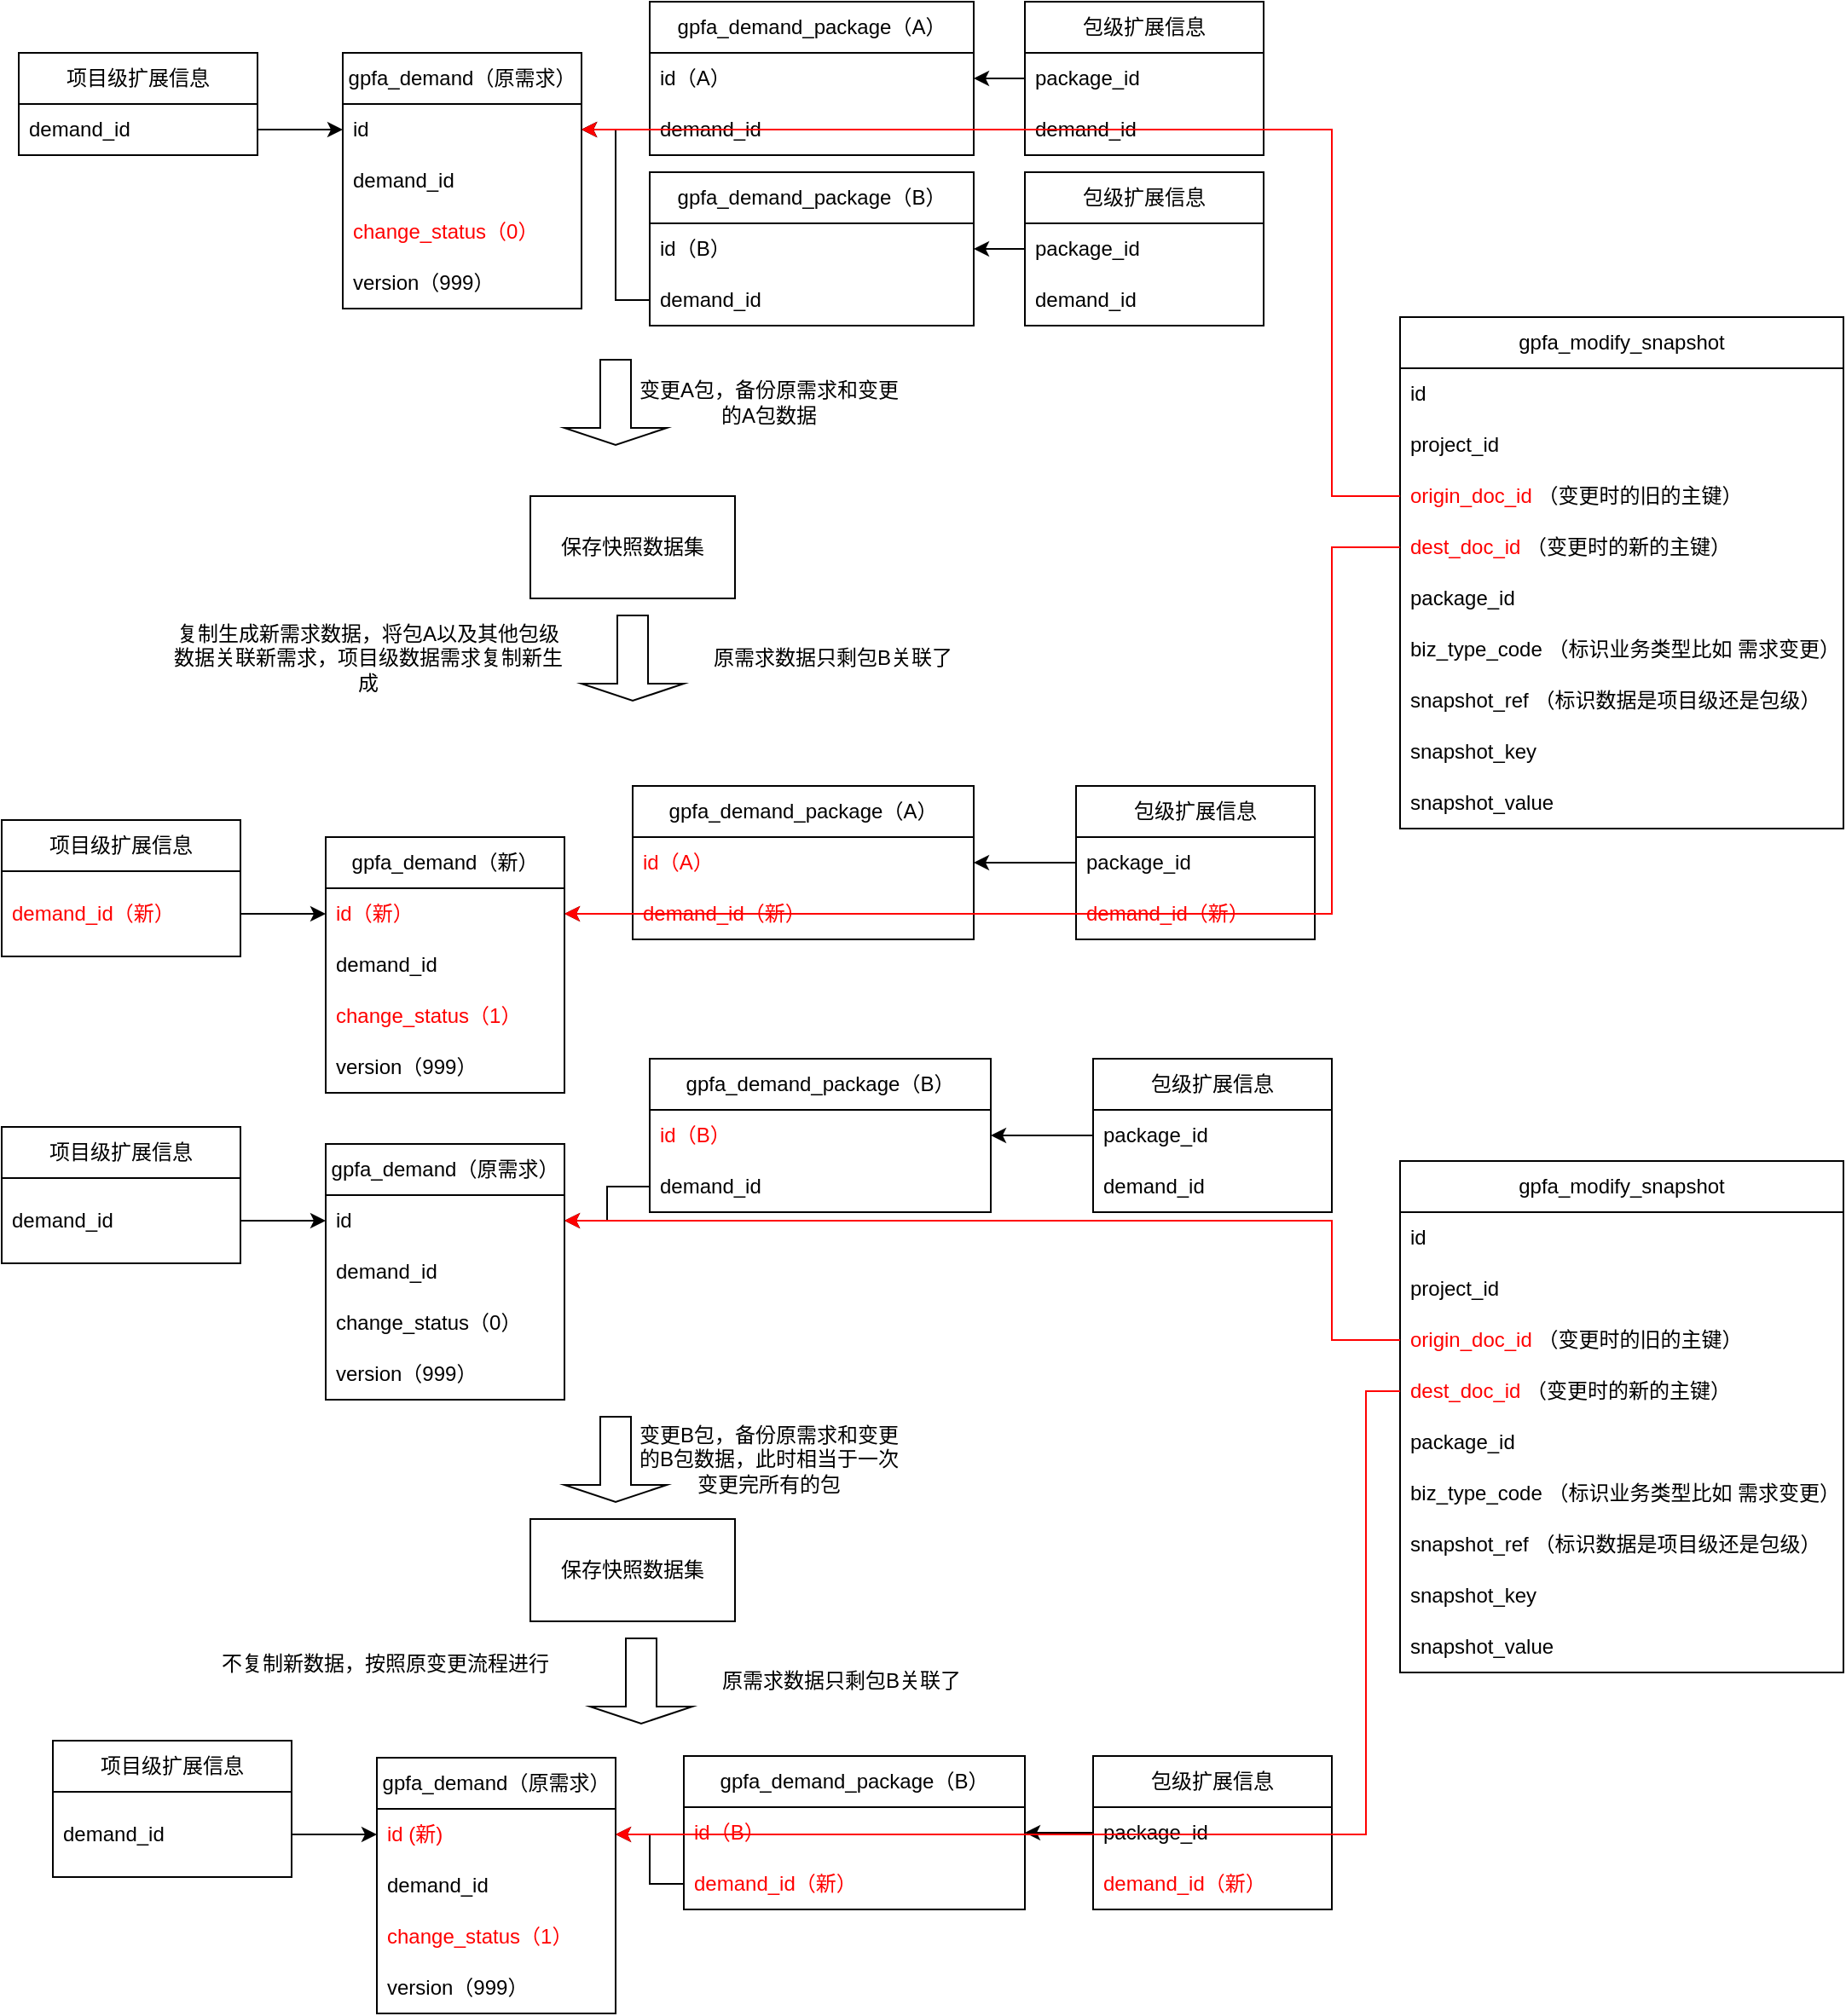 <mxfile version="24.7.6">
  <diagram name="第 1 页" id="I9Ys1F_-G1VULmeVD_Wq">
    <mxGraphModel dx="1973" dy="557" grid="1" gridSize="10" guides="1" tooltips="1" connect="1" arrows="1" fold="1" page="1" pageScale="1" pageWidth="827" pageHeight="1169" math="0" shadow="0">
      <root>
        <mxCell id="0" />
        <mxCell id="1" parent="0" />
        <mxCell id="A11gRQvkqmPCRC_q29OH-1" value="gpfa_demand（原需求）" style="swimlane;fontStyle=0;childLayout=stackLayout;horizontal=1;startSize=30;horizontalStack=0;resizeParent=1;resizeParentMax=0;resizeLast=0;collapsible=1;marginBottom=0;whiteSpace=wrap;html=1;" parent="1" vertex="1">
          <mxGeometry x="150" y="50" width="140" height="150" as="geometry" />
        </mxCell>
        <mxCell id="A11gRQvkqmPCRC_q29OH-2" value="id" style="text;strokeColor=none;fillColor=none;align=left;verticalAlign=middle;spacingLeft=4;spacingRight=4;overflow=hidden;points=[[0,0.5],[1,0.5]];portConstraint=eastwest;rotatable=0;whiteSpace=wrap;html=1;" parent="A11gRQvkqmPCRC_q29OH-1" vertex="1">
          <mxGeometry y="30" width="140" height="30" as="geometry" />
        </mxCell>
        <mxCell id="A11gRQvkqmPCRC_q29OH-3" value="&lt;div&gt;demand_id&lt;/div&gt;" style="text;strokeColor=none;fillColor=none;align=left;verticalAlign=middle;spacingLeft=4;spacingRight=4;overflow=hidden;points=[[0,0.5],[1,0.5]];portConstraint=eastwest;rotatable=0;whiteSpace=wrap;html=1;" parent="A11gRQvkqmPCRC_q29OH-1" vertex="1">
          <mxGeometry y="60" width="140" height="30" as="geometry" />
        </mxCell>
        <mxCell id="A11gRQvkqmPCRC_q29OH-4" value="&lt;font color=&quot;#ff0000&quot;&gt;change_status（0）&lt;/font&gt;" style="text;strokeColor=none;fillColor=none;align=left;verticalAlign=middle;spacingLeft=4;spacingRight=4;overflow=hidden;points=[[0,0.5],[1,0.5]];portConstraint=eastwest;rotatable=0;whiteSpace=wrap;html=1;" parent="A11gRQvkqmPCRC_q29OH-1" vertex="1">
          <mxGeometry y="90" width="140" height="30" as="geometry" />
        </mxCell>
        <mxCell id="A11gRQvkqmPCRC_q29OH-44" value="version（999）" style="text;strokeColor=none;fillColor=none;align=left;verticalAlign=middle;spacingLeft=4;spacingRight=4;overflow=hidden;points=[[0,0.5],[1,0.5]];portConstraint=eastwest;rotatable=0;whiteSpace=wrap;html=1;" parent="A11gRQvkqmPCRC_q29OH-1" vertex="1">
          <mxGeometry y="120" width="140" height="30" as="geometry" />
        </mxCell>
        <mxCell id="A11gRQvkqmPCRC_q29OH-5" value="gpfa_demand_package（A）" style="swimlane;fontStyle=0;childLayout=stackLayout;horizontal=1;startSize=30;horizontalStack=0;resizeParent=1;resizeParentMax=0;resizeLast=0;collapsible=1;marginBottom=0;whiteSpace=wrap;html=1;" parent="1" vertex="1">
          <mxGeometry x="330" y="20" width="190" height="90" as="geometry" />
        </mxCell>
        <mxCell id="A11gRQvkqmPCRC_q29OH-6" value="id（A）" style="text;strokeColor=none;fillColor=none;align=left;verticalAlign=middle;spacingLeft=4;spacingRight=4;overflow=hidden;points=[[0,0.5],[1,0.5]];portConstraint=eastwest;rotatable=0;whiteSpace=wrap;html=1;" parent="A11gRQvkqmPCRC_q29OH-5" vertex="1">
          <mxGeometry y="30" width="190" height="30" as="geometry" />
        </mxCell>
        <mxCell id="A11gRQvkqmPCRC_q29OH-7" value="&lt;div&gt;demand_id&lt;/div&gt;" style="text;strokeColor=none;fillColor=none;align=left;verticalAlign=middle;spacingLeft=4;spacingRight=4;overflow=hidden;points=[[0,0.5],[1,0.5]];portConstraint=eastwest;rotatable=0;whiteSpace=wrap;html=1;" parent="A11gRQvkqmPCRC_q29OH-5" vertex="1">
          <mxGeometry y="60" width="190" height="30" as="geometry" />
        </mxCell>
        <mxCell id="A11gRQvkqmPCRC_q29OH-10" value="包级扩展信息" style="swimlane;fontStyle=0;childLayout=stackLayout;horizontal=1;startSize=30;horizontalStack=0;resizeParent=1;resizeParentMax=0;resizeLast=0;collapsible=1;marginBottom=0;whiteSpace=wrap;html=1;" parent="1" vertex="1">
          <mxGeometry x="550" y="20" width="140" height="90" as="geometry" />
        </mxCell>
        <mxCell id="A11gRQvkqmPCRC_q29OH-11" value="package_id" style="text;strokeColor=none;fillColor=none;align=left;verticalAlign=middle;spacingLeft=4;spacingRight=4;overflow=hidden;points=[[0,0.5],[1,0.5]];portConstraint=eastwest;rotatable=0;whiteSpace=wrap;html=1;" parent="A11gRQvkqmPCRC_q29OH-10" vertex="1">
          <mxGeometry y="30" width="140" height="30" as="geometry" />
        </mxCell>
        <mxCell id="A11gRQvkqmPCRC_q29OH-12" value="&lt;div&gt;demand_id&lt;/div&gt;" style="text;strokeColor=none;fillColor=none;align=left;verticalAlign=middle;spacingLeft=4;spacingRight=4;overflow=hidden;points=[[0,0.5],[1,0.5]];portConstraint=eastwest;rotatable=0;whiteSpace=wrap;html=1;" parent="A11gRQvkqmPCRC_q29OH-10" vertex="1">
          <mxGeometry y="60" width="140" height="30" as="geometry" />
        </mxCell>
        <mxCell id="A11gRQvkqmPCRC_q29OH-13" value="项目级扩展信息" style="swimlane;fontStyle=0;childLayout=stackLayout;horizontal=1;startSize=30;horizontalStack=0;resizeParent=1;resizeParentMax=0;resizeLast=0;collapsible=1;marginBottom=0;whiteSpace=wrap;html=1;" parent="1" vertex="1">
          <mxGeometry x="-40" y="50" width="140" height="60" as="geometry" />
        </mxCell>
        <mxCell id="A11gRQvkqmPCRC_q29OH-15" value="&lt;div&gt;demand_id&lt;/div&gt;" style="text;strokeColor=none;fillColor=none;align=left;verticalAlign=middle;spacingLeft=4;spacingRight=4;overflow=hidden;points=[[0,0.5],[1,0.5]];portConstraint=eastwest;rotatable=0;whiteSpace=wrap;html=1;" parent="A11gRQvkqmPCRC_q29OH-13" vertex="1">
          <mxGeometry y="30" width="140" height="30" as="geometry" />
        </mxCell>
        <mxCell id="A11gRQvkqmPCRC_q29OH-16" style="edgeStyle=orthogonalEdgeStyle;rounded=0;orthogonalLoop=1;jettySize=auto;html=1;" parent="1" source="A11gRQvkqmPCRC_q29OH-15" target="A11gRQvkqmPCRC_q29OH-2" edge="1">
          <mxGeometry relative="1" as="geometry" />
        </mxCell>
        <mxCell id="A11gRQvkqmPCRC_q29OH-18" style="edgeStyle=orthogonalEdgeStyle;rounded=0;orthogonalLoop=1;jettySize=auto;html=1;entryX=1;entryY=0.5;entryDx=0;entryDy=0;" parent="1" source="A11gRQvkqmPCRC_q29OH-7" target="A11gRQvkqmPCRC_q29OH-2" edge="1">
          <mxGeometry relative="1" as="geometry" />
        </mxCell>
        <mxCell id="A11gRQvkqmPCRC_q29OH-19" style="edgeStyle=orthogonalEdgeStyle;rounded=0;orthogonalLoop=1;jettySize=auto;html=1;" parent="1" source="A11gRQvkqmPCRC_q29OH-11" target="A11gRQvkqmPCRC_q29OH-6" edge="1">
          <mxGeometry relative="1" as="geometry" />
        </mxCell>
        <mxCell id="A11gRQvkqmPCRC_q29OH-20" value="gpfa_demand（新）" style="swimlane;fontStyle=0;childLayout=stackLayout;horizontal=1;startSize=30;horizontalStack=0;resizeParent=1;resizeParentMax=0;resizeLast=0;collapsible=1;marginBottom=0;whiteSpace=wrap;html=1;" parent="1" vertex="1">
          <mxGeometry x="140" y="510" width="140" height="150" as="geometry" />
        </mxCell>
        <mxCell id="A11gRQvkqmPCRC_q29OH-21" value="&lt;font color=&quot;#ff0000&quot;&gt;id（新）&lt;/font&gt;" style="text;strokeColor=none;fillColor=none;align=left;verticalAlign=middle;spacingLeft=4;spacingRight=4;overflow=hidden;points=[[0,0.5],[1,0.5]];portConstraint=eastwest;rotatable=0;whiteSpace=wrap;html=1;" parent="A11gRQvkqmPCRC_q29OH-20" vertex="1">
          <mxGeometry y="30" width="140" height="30" as="geometry" />
        </mxCell>
        <mxCell id="A11gRQvkqmPCRC_q29OH-22" value="&lt;div&gt;demand_id&lt;/div&gt;" style="text;strokeColor=none;fillColor=none;align=left;verticalAlign=middle;spacingLeft=4;spacingRight=4;overflow=hidden;points=[[0,0.5],[1,0.5]];portConstraint=eastwest;rotatable=0;whiteSpace=wrap;html=1;" parent="A11gRQvkqmPCRC_q29OH-20" vertex="1">
          <mxGeometry y="60" width="140" height="30" as="geometry" />
        </mxCell>
        <mxCell id="A11gRQvkqmPCRC_q29OH-23" value="&lt;font color=&quot;#ff0000&quot;&gt;change_status（1）&lt;/font&gt;" style="text;strokeColor=none;fillColor=none;align=left;verticalAlign=middle;spacingLeft=4;spacingRight=4;overflow=hidden;points=[[0,0.5],[1,0.5]];portConstraint=eastwest;rotatable=0;whiteSpace=wrap;html=1;" parent="A11gRQvkqmPCRC_q29OH-20" vertex="1">
          <mxGeometry y="90" width="140" height="30" as="geometry" />
        </mxCell>
        <mxCell id="A11gRQvkqmPCRC_q29OH-45" value="version（999）" style="text;strokeColor=none;fillColor=none;align=left;verticalAlign=middle;spacingLeft=4;spacingRight=4;overflow=hidden;points=[[0,0.5],[1,0.5]];portConstraint=eastwest;rotatable=0;whiteSpace=wrap;html=1;" parent="A11gRQvkqmPCRC_q29OH-20" vertex="1">
          <mxGeometry y="120" width="140" height="30" as="geometry" />
        </mxCell>
        <mxCell id="A11gRQvkqmPCRC_q29OH-24" value="gpfa_demand_package（A）" style="swimlane;fontStyle=0;childLayout=stackLayout;horizontal=1;startSize=30;horizontalStack=0;resizeParent=1;resizeParentMax=0;resizeLast=0;collapsible=1;marginBottom=0;whiteSpace=wrap;html=1;" parent="1" vertex="1">
          <mxGeometry x="320" y="480" width="200" height="90" as="geometry" />
        </mxCell>
        <mxCell id="A11gRQvkqmPCRC_q29OH-25" value="&lt;font color=&quot;#ff0000&quot;&gt;id（A）&lt;/font&gt;" style="text;strokeColor=none;fillColor=none;align=left;verticalAlign=middle;spacingLeft=4;spacingRight=4;overflow=hidden;points=[[0,0.5],[1,0.5]];portConstraint=eastwest;rotatable=0;whiteSpace=wrap;html=1;" parent="A11gRQvkqmPCRC_q29OH-24" vertex="1">
          <mxGeometry y="30" width="200" height="30" as="geometry" />
        </mxCell>
        <mxCell id="A11gRQvkqmPCRC_q29OH-26" value="&lt;div&gt;&lt;font color=&quot;#ff0000&quot;&gt;demand_id（新）&lt;/font&gt;&lt;/div&gt;" style="text;strokeColor=none;fillColor=none;align=left;verticalAlign=middle;spacingLeft=4;spacingRight=4;overflow=hidden;points=[[0,0.5],[1,0.5]];portConstraint=eastwest;rotatable=0;whiteSpace=wrap;html=1;" parent="A11gRQvkqmPCRC_q29OH-24" vertex="1">
          <mxGeometry y="60" width="200" height="30" as="geometry" />
        </mxCell>
        <mxCell id="A11gRQvkqmPCRC_q29OH-27" value="包级扩展信息" style="swimlane;fontStyle=0;childLayout=stackLayout;horizontal=1;startSize=30;horizontalStack=0;resizeParent=1;resizeParentMax=0;resizeLast=0;collapsible=1;marginBottom=0;whiteSpace=wrap;html=1;" parent="1" vertex="1">
          <mxGeometry x="580" y="480" width="140" height="90" as="geometry" />
        </mxCell>
        <mxCell id="A11gRQvkqmPCRC_q29OH-28" value="package_id" style="text;strokeColor=none;fillColor=none;align=left;verticalAlign=middle;spacingLeft=4;spacingRight=4;overflow=hidden;points=[[0,0.5],[1,0.5]];portConstraint=eastwest;rotatable=0;whiteSpace=wrap;html=1;" parent="A11gRQvkqmPCRC_q29OH-27" vertex="1">
          <mxGeometry y="30" width="140" height="30" as="geometry" />
        </mxCell>
        <mxCell id="A11gRQvkqmPCRC_q29OH-29" value="&lt;div&gt;&lt;font color=&quot;#ff0000&quot;&gt;demand_id（新）&lt;/font&gt;&lt;/div&gt;" style="text;strokeColor=none;fillColor=none;align=left;verticalAlign=middle;spacingLeft=4;spacingRight=4;overflow=hidden;points=[[0,0.5],[1,0.5]];portConstraint=eastwest;rotatable=0;whiteSpace=wrap;html=1;" parent="A11gRQvkqmPCRC_q29OH-27" vertex="1">
          <mxGeometry y="60" width="140" height="30" as="geometry" />
        </mxCell>
        <mxCell id="A11gRQvkqmPCRC_q29OH-30" value="项目级扩展信息" style="swimlane;fontStyle=0;childLayout=stackLayout;horizontal=1;startSize=30;horizontalStack=0;resizeParent=1;resizeParentMax=0;resizeLast=0;collapsible=1;marginBottom=0;whiteSpace=wrap;html=1;" parent="1" vertex="1">
          <mxGeometry x="-50" y="500" width="140" height="80" as="geometry" />
        </mxCell>
        <mxCell id="A11gRQvkqmPCRC_q29OH-31" value="&lt;div&gt;&lt;font color=&quot;#ff0000&quot;&gt;demand_id（新）&lt;/font&gt;&lt;/div&gt;" style="text;strokeColor=none;fillColor=none;align=left;verticalAlign=middle;spacingLeft=4;spacingRight=4;overflow=hidden;points=[[0,0.5],[1,0.5]];portConstraint=eastwest;rotatable=0;whiteSpace=wrap;html=1;" parent="A11gRQvkqmPCRC_q29OH-30" vertex="1">
          <mxGeometry y="30" width="140" height="50" as="geometry" />
        </mxCell>
        <mxCell id="A11gRQvkqmPCRC_q29OH-32" style="edgeStyle=orthogonalEdgeStyle;rounded=0;orthogonalLoop=1;jettySize=auto;html=1;" parent="1" source="A11gRQvkqmPCRC_q29OH-31" target="A11gRQvkqmPCRC_q29OH-21" edge="1">
          <mxGeometry relative="1" as="geometry" />
        </mxCell>
        <mxCell id="A11gRQvkqmPCRC_q29OH-33" style="edgeStyle=orthogonalEdgeStyle;rounded=0;orthogonalLoop=1;jettySize=auto;html=1;entryX=1;entryY=0.5;entryDx=0;entryDy=0;" parent="1" source="A11gRQvkqmPCRC_q29OH-26" target="A11gRQvkqmPCRC_q29OH-21" edge="1">
          <mxGeometry relative="1" as="geometry" />
        </mxCell>
        <mxCell id="A11gRQvkqmPCRC_q29OH-34" style="edgeStyle=orthogonalEdgeStyle;rounded=0;orthogonalLoop=1;jettySize=auto;html=1;" parent="1" source="A11gRQvkqmPCRC_q29OH-28" target="A11gRQvkqmPCRC_q29OH-25" edge="1">
          <mxGeometry relative="1" as="geometry" />
        </mxCell>
        <mxCell id="A11gRQvkqmPCRC_q29OH-36" value="gpfa_demand_package（B）" style="swimlane;fontStyle=0;childLayout=stackLayout;horizontal=1;startSize=30;horizontalStack=0;resizeParent=1;resizeParentMax=0;resizeLast=0;collapsible=1;marginBottom=0;whiteSpace=wrap;html=1;" parent="1" vertex="1">
          <mxGeometry x="330" y="120" width="190" height="90" as="geometry" />
        </mxCell>
        <mxCell id="A11gRQvkqmPCRC_q29OH-37" value="id（B）" style="text;strokeColor=none;fillColor=none;align=left;verticalAlign=middle;spacingLeft=4;spacingRight=4;overflow=hidden;points=[[0,0.5],[1,0.5]];portConstraint=eastwest;rotatable=0;whiteSpace=wrap;html=1;" parent="A11gRQvkqmPCRC_q29OH-36" vertex="1">
          <mxGeometry y="30" width="190" height="30" as="geometry" />
        </mxCell>
        <mxCell id="A11gRQvkqmPCRC_q29OH-38" value="&lt;div&gt;demand_id&lt;/div&gt;" style="text;strokeColor=none;fillColor=none;align=left;verticalAlign=middle;spacingLeft=4;spacingRight=4;overflow=hidden;points=[[0,0.5],[1,0.5]];portConstraint=eastwest;rotatable=0;whiteSpace=wrap;html=1;" parent="A11gRQvkqmPCRC_q29OH-36" vertex="1">
          <mxGeometry y="60" width="190" height="30" as="geometry" />
        </mxCell>
        <mxCell id="A11gRQvkqmPCRC_q29OH-39" value="包级扩展信息" style="swimlane;fontStyle=0;childLayout=stackLayout;horizontal=1;startSize=30;horizontalStack=0;resizeParent=1;resizeParentMax=0;resizeLast=0;collapsible=1;marginBottom=0;whiteSpace=wrap;html=1;" parent="1" vertex="1">
          <mxGeometry x="550" y="120" width="140" height="90" as="geometry" />
        </mxCell>
        <mxCell id="A11gRQvkqmPCRC_q29OH-40" value="package_id" style="text;strokeColor=none;fillColor=none;align=left;verticalAlign=middle;spacingLeft=4;spacingRight=4;overflow=hidden;points=[[0,0.5],[1,0.5]];portConstraint=eastwest;rotatable=0;whiteSpace=wrap;html=1;" parent="A11gRQvkqmPCRC_q29OH-39" vertex="1">
          <mxGeometry y="30" width="140" height="30" as="geometry" />
        </mxCell>
        <mxCell id="A11gRQvkqmPCRC_q29OH-41" value="&lt;div&gt;demand_id&lt;/div&gt;" style="text;strokeColor=none;fillColor=none;align=left;verticalAlign=middle;spacingLeft=4;spacingRight=4;overflow=hidden;points=[[0,0.5],[1,0.5]];portConstraint=eastwest;rotatable=0;whiteSpace=wrap;html=1;" parent="A11gRQvkqmPCRC_q29OH-39" vertex="1">
          <mxGeometry y="60" width="140" height="30" as="geometry" />
        </mxCell>
        <mxCell id="A11gRQvkqmPCRC_q29OH-42" style="edgeStyle=orthogonalEdgeStyle;rounded=0;orthogonalLoop=1;jettySize=auto;html=1;" parent="1" source="A11gRQvkqmPCRC_q29OH-40" target="A11gRQvkqmPCRC_q29OH-37" edge="1">
          <mxGeometry relative="1" as="geometry" />
        </mxCell>
        <mxCell id="A11gRQvkqmPCRC_q29OH-43" style="edgeStyle=orthogonalEdgeStyle;rounded=0;orthogonalLoop=1;jettySize=auto;html=1;entryX=1;entryY=0.5;entryDx=0;entryDy=0;" parent="1" source="A11gRQvkqmPCRC_q29OH-38" target="A11gRQvkqmPCRC_q29OH-2" edge="1">
          <mxGeometry relative="1" as="geometry" />
        </mxCell>
        <mxCell id="A11gRQvkqmPCRC_q29OH-62" value="gpfa_demand（原需求）" style="swimlane;fontStyle=0;childLayout=stackLayout;horizontal=1;startSize=30;horizontalStack=0;resizeParent=1;resizeParentMax=0;resizeLast=0;collapsible=1;marginBottom=0;whiteSpace=wrap;html=1;" parent="1" vertex="1">
          <mxGeometry x="140" y="690" width="140" height="150" as="geometry" />
        </mxCell>
        <mxCell id="A11gRQvkqmPCRC_q29OH-63" value="id" style="text;strokeColor=none;fillColor=none;align=left;verticalAlign=middle;spacingLeft=4;spacingRight=4;overflow=hidden;points=[[0,0.5],[1,0.5]];portConstraint=eastwest;rotatable=0;whiteSpace=wrap;html=1;" parent="A11gRQvkqmPCRC_q29OH-62" vertex="1">
          <mxGeometry y="30" width="140" height="30" as="geometry" />
        </mxCell>
        <mxCell id="A11gRQvkqmPCRC_q29OH-64" value="&lt;div&gt;demand_id&lt;/div&gt;" style="text;strokeColor=none;fillColor=none;align=left;verticalAlign=middle;spacingLeft=4;spacingRight=4;overflow=hidden;points=[[0,0.5],[1,0.5]];portConstraint=eastwest;rotatable=0;whiteSpace=wrap;html=1;" parent="A11gRQvkqmPCRC_q29OH-62" vertex="1">
          <mxGeometry y="60" width="140" height="30" as="geometry" />
        </mxCell>
        <mxCell id="A11gRQvkqmPCRC_q29OH-65" value="change_status（0）" style="text;strokeColor=none;fillColor=none;align=left;verticalAlign=middle;spacingLeft=4;spacingRight=4;overflow=hidden;points=[[0,0.5],[1,0.5]];portConstraint=eastwest;rotatable=0;whiteSpace=wrap;html=1;" parent="A11gRQvkqmPCRC_q29OH-62" vertex="1">
          <mxGeometry y="90" width="140" height="30" as="geometry" />
        </mxCell>
        <mxCell id="A11gRQvkqmPCRC_q29OH-66" value="version（999）" style="text;strokeColor=none;fillColor=none;align=left;verticalAlign=middle;spacingLeft=4;spacingRight=4;overflow=hidden;points=[[0,0.5],[1,0.5]];portConstraint=eastwest;rotatable=0;whiteSpace=wrap;html=1;" parent="A11gRQvkqmPCRC_q29OH-62" vertex="1">
          <mxGeometry y="120" width="140" height="30" as="geometry" />
        </mxCell>
        <mxCell id="A11gRQvkqmPCRC_q29OH-67" value="gpfa_demand_package（B）" style="swimlane;fontStyle=0;childLayout=stackLayout;horizontal=1;startSize=30;horizontalStack=0;resizeParent=1;resizeParentMax=0;resizeLast=0;collapsible=1;marginBottom=0;whiteSpace=wrap;html=1;" parent="1" vertex="1">
          <mxGeometry x="330" y="640" width="200" height="90" as="geometry" />
        </mxCell>
        <mxCell id="A11gRQvkqmPCRC_q29OH-68" value="&lt;font color=&quot;#ff0000&quot;&gt;id（B）&lt;/font&gt;" style="text;strokeColor=none;fillColor=none;align=left;verticalAlign=middle;spacingLeft=4;spacingRight=4;overflow=hidden;points=[[0,0.5],[1,0.5]];portConstraint=eastwest;rotatable=0;whiteSpace=wrap;html=1;" parent="A11gRQvkqmPCRC_q29OH-67" vertex="1">
          <mxGeometry y="30" width="200" height="30" as="geometry" />
        </mxCell>
        <mxCell id="A11gRQvkqmPCRC_q29OH-69" value="&lt;div&gt;demand_id&lt;/div&gt;" style="text;strokeColor=none;fillColor=none;align=left;verticalAlign=middle;spacingLeft=4;spacingRight=4;overflow=hidden;points=[[0,0.5],[1,0.5]];portConstraint=eastwest;rotatable=0;whiteSpace=wrap;html=1;" parent="A11gRQvkqmPCRC_q29OH-67" vertex="1">
          <mxGeometry y="60" width="200" height="30" as="geometry" />
        </mxCell>
        <mxCell id="A11gRQvkqmPCRC_q29OH-70" value="包级扩展信息" style="swimlane;fontStyle=0;childLayout=stackLayout;horizontal=1;startSize=30;horizontalStack=0;resizeParent=1;resizeParentMax=0;resizeLast=0;collapsible=1;marginBottom=0;whiteSpace=wrap;html=1;" parent="1" vertex="1">
          <mxGeometry x="590" y="640" width="140" height="90" as="geometry" />
        </mxCell>
        <mxCell id="A11gRQvkqmPCRC_q29OH-71" value="package_id" style="text;strokeColor=none;fillColor=none;align=left;verticalAlign=middle;spacingLeft=4;spacingRight=4;overflow=hidden;points=[[0,0.5],[1,0.5]];portConstraint=eastwest;rotatable=0;whiteSpace=wrap;html=1;" parent="A11gRQvkqmPCRC_q29OH-70" vertex="1">
          <mxGeometry y="30" width="140" height="30" as="geometry" />
        </mxCell>
        <mxCell id="A11gRQvkqmPCRC_q29OH-72" value="&lt;div&gt;demand_id&lt;/div&gt;" style="text;strokeColor=none;fillColor=none;align=left;verticalAlign=middle;spacingLeft=4;spacingRight=4;overflow=hidden;points=[[0,0.5],[1,0.5]];portConstraint=eastwest;rotatable=0;whiteSpace=wrap;html=1;" parent="A11gRQvkqmPCRC_q29OH-70" vertex="1">
          <mxGeometry y="60" width="140" height="30" as="geometry" />
        </mxCell>
        <mxCell id="A11gRQvkqmPCRC_q29OH-73" value="项目级扩展信息" style="swimlane;fontStyle=0;childLayout=stackLayout;horizontal=1;startSize=30;horizontalStack=0;resizeParent=1;resizeParentMax=0;resizeLast=0;collapsible=1;marginBottom=0;whiteSpace=wrap;html=1;" parent="1" vertex="1">
          <mxGeometry x="-50" y="680" width="140" height="80" as="geometry" />
        </mxCell>
        <mxCell id="A11gRQvkqmPCRC_q29OH-74" value="&lt;div&gt;demand_id&lt;/div&gt;" style="text;strokeColor=none;fillColor=none;align=left;verticalAlign=middle;spacingLeft=4;spacingRight=4;overflow=hidden;points=[[0,0.5],[1,0.5]];portConstraint=eastwest;rotatable=0;whiteSpace=wrap;html=1;" parent="A11gRQvkqmPCRC_q29OH-73" vertex="1">
          <mxGeometry y="30" width="140" height="50" as="geometry" />
        </mxCell>
        <mxCell id="A11gRQvkqmPCRC_q29OH-75" style="edgeStyle=orthogonalEdgeStyle;rounded=0;orthogonalLoop=1;jettySize=auto;html=1;" parent="1" source="A11gRQvkqmPCRC_q29OH-74" target="A11gRQvkqmPCRC_q29OH-63" edge="1">
          <mxGeometry relative="1" as="geometry" />
        </mxCell>
        <mxCell id="A11gRQvkqmPCRC_q29OH-76" style="edgeStyle=orthogonalEdgeStyle;rounded=0;orthogonalLoop=1;jettySize=auto;html=1;entryX=1;entryY=0.5;entryDx=0;entryDy=0;" parent="1" source="A11gRQvkqmPCRC_q29OH-69" target="A11gRQvkqmPCRC_q29OH-63" edge="1">
          <mxGeometry relative="1" as="geometry" />
        </mxCell>
        <mxCell id="A11gRQvkqmPCRC_q29OH-77" style="edgeStyle=orthogonalEdgeStyle;rounded=0;orthogonalLoop=1;jettySize=auto;html=1;" parent="1" source="A11gRQvkqmPCRC_q29OH-71" target="A11gRQvkqmPCRC_q29OH-68" edge="1">
          <mxGeometry relative="1" as="geometry" />
        </mxCell>
        <mxCell id="C_WyQ4mjt2KQoDGE2Ylt-17" value="" style="shape=singleArrow;direction=south;whiteSpace=wrap;html=1;" parent="1" vertex="1">
          <mxGeometry x="280" y="230" width="60" height="50" as="geometry" />
        </mxCell>
        <mxCell id="C_WyQ4mjt2KQoDGE2Ylt-19" value="" style="shape=singleArrow;direction=south;whiteSpace=wrap;html=1;" parent="1" vertex="1">
          <mxGeometry x="290" y="380" width="60" height="50" as="geometry" />
        </mxCell>
        <mxCell id="C_WyQ4mjt2KQoDGE2Ylt-22" value="变更A包，备份原需求和变更的A包数据" style="text;html=1;align=center;verticalAlign=middle;whiteSpace=wrap;rounded=0;" parent="1" vertex="1">
          <mxGeometry x="320" y="240" width="160" height="30" as="geometry" />
        </mxCell>
        <mxCell id="C_WyQ4mjt2KQoDGE2Ylt-23" value="复制生成新需求数据，将包A以及其他包级数据关联新需求，项目级数据需求复制新生成" style="text;html=1;align=center;verticalAlign=middle;whiteSpace=wrap;rounded=0;" parent="1" vertex="1">
          <mxGeometry x="50" y="380" width="230" height="50" as="geometry" />
        </mxCell>
        <mxCell id="C_WyQ4mjt2KQoDGE2Ylt-24" value="原需求数据只剩包B关联了" style="text;html=1;align=center;verticalAlign=middle;whiteSpace=wrap;rounded=0;" parent="1" vertex="1">
          <mxGeometry x="360" y="380" width="155" height="50" as="geometry" />
        </mxCell>
        <mxCell id="C_WyQ4mjt2KQoDGE2Ylt-59" value="" style="shape=singleArrow;direction=south;whiteSpace=wrap;html=1;" parent="1" vertex="1">
          <mxGeometry x="280" y="850" width="60" height="50" as="geometry" />
        </mxCell>
        <mxCell id="C_WyQ4mjt2KQoDGE2Ylt-60" value="变更B包，备份原需求和变更的B包数据，此时相当于一次变更完所有的包" style="text;html=1;align=center;verticalAlign=middle;whiteSpace=wrap;rounded=0;" parent="1" vertex="1">
          <mxGeometry x="320" y="860" width="160" height="30" as="geometry" />
        </mxCell>
        <mxCell id="C_WyQ4mjt2KQoDGE2Ylt-61" value="gpfa_demand（原需求）" style="swimlane;fontStyle=0;childLayout=stackLayout;horizontal=1;startSize=30;horizontalStack=0;resizeParent=1;resizeParentMax=0;resizeLast=0;collapsible=1;marginBottom=0;whiteSpace=wrap;html=1;" parent="1" vertex="1">
          <mxGeometry x="170" y="1050" width="140" height="150" as="geometry" />
        </mxCell>
        <mxCell id="C_WyQ4mjt2KQoDGE2Ylt-62" value="&lt;font color=&quot;#ff0000&quot;&gt;id (新)&lt;/font&gt;" style="text;strokeColor=none;fillColor=none;align=left;verticalAlign=middle;spacingLeft=4;spacingRight=4;overflow=hidden;points=[[0,0.5],[1,0.5]];portConstraint=eastwest;rotatable=0;whiteSpace=wrap;html=1;" parent="C_WyQ4mjt2KQoDGE2Ylt-61" vertex="1">
          <mxGeometry y="30" width="140" height="30" as="geometry" />
        </mxCell>
        <mxCell id="C_WyQ4mjt2KQoDGE2Ylt-63" value="&lt;div&gt;demand_id&lt;/div&gt;" style="text;strokeColor=none;fillColor=none;align=left;verticalAlign=middle;spacingLeft=4;spacingRight=4;overflow=hidden;points=[[0,0.5],[1,0.5]];portConstraint=eastwest;rotatable=0;whiteSpace=wrap;html=1;" parent="C_WyQ4mjt2KQoDGE2Ylt-61" vertex="1">
          <mxGeometry y="60" width="140" height="30" as="geometry" />
        </mxCell>
        <mxCell id="C_WyQ4mjt2KQoDGE2Ylt-64" value="&lt;font color=&quot;#ff0000&quot;&gt;change_status（1）&lt;/font&gt;" style="text;strokeColor=none;fillColor=none;align=left;verticalAlign=middle;spacingLeft=4;spacingRight=4;overflow=hidden;points=[[0,0.5],[1,0.5]];portConstraint=eastwest;rotatable=0;whiteSpace=wrap;html=1;" parent="C_WyQ4mjt2KQoDGE2Ylt-61" vertex="1">
          <mxGeometry y="90" width="140" height="30" as="geometry" />
        </mxCell>
        <mxCell id="C_WyQ4mjt2KQoDGE2Ylt-65" value="version（999）" style="text;strokeColor=none;fillColor=none;align=left;verticalAlign=middle;spacingLeft=4;spacingRight=4;overflow=hidden;points=[[0,0.5],[1,0.5]];portConstraint=eastwest;rotatable=0;whiteSpace=wrap;html=1;" parent="C_WyQ4mjt2KQoDGE2Ylt-61" vertex="1">
          <mxGeometry y="120" width="140" height="30" as="geometry" />
        </mxCell>
        <mxCell id="C_WyQ4mjt2KQoDGE2Ylt-66" value="gpfa_demand_package（B）" style="swimlane;fontStyle=0;childLayout=stackLayout;horizontal=1;startSize=30;horizontalStack=0;resizeParent=1;resizeParentMax=0;resizeLast=0;collapsible=1;marginBottom=0;whiteSpace=wrap;html=1;" parent="1" vertex="1">
          <mxGeometry x="350" y="1049" width="200" height="90" as="geometry" />
        </mxCell>
        <mxCell id="C_WyQ4mjt2KQoDGE2Ylt-67" value="&lt;font color=&quot;#ff0000&quot;&gt;id（B）&lt;/font&gt;" style="text;strokeColor=none;fillColor=none;align=left;verticalAlign=middle;spacingLeft=4;spacingRight=4;overflow=hidden;points=[[0,0.5],[1,0.5]];portConstraint=eastwest;rotatable=0;whiteSpace=wrap;html=1;" parent="C_WyQ4mjt2KQoDGE2Ylt-66" vertex="1">
          <mxGeometry y="30" width="200" height="30" as="geometry" />
        </mxCell>
        <mxCell id="C_WyQ4mjt2KQoDGE2Ylt-68" value="&lt;div&gt;&lt;font color=&quot;#ff0000&quot;&gt;demand_id（新）&lt;/font&gt;&lt;/div&gt;" style="text;strokeColor=none;fillColor=none;align=left;verticalAlign=middle;spacingLeft=4;spacingRight=4;overflow=hidden;points=[[0,0.5],[1,0.5]];portConstraint=eastwest;rotatable=0;whiteSpace=wrap;html=1;" parent="C_WyQ4mjt2KQoDGE2Ylt-66" vertex="1">
          <mxGeometry y="60" width="200" height="30" as="geometry" />
        </mxCell>
        <mxCell id="C_WyQ4mjt2KQoDGE2Ylt-69" value="包级扩展信息" style="swimlane;fontStyle=0;childLayout=stackLayout;horizontal=1;startSize=30;horizontalStack=0;resizeParent=1;resizeParentMax=0;resizeLast=0;collapsible=1;marginBottom=0;whiteSpace=wrap;html=1;" parent="1" vertex="1">
          <mxGeometry x="590" y="1049" width="140" height="90" as="geometry" />
        </mxCell>
        <mxCell id="C_WyQ4mjt2KQoDGE2Ylt-70" value="package_id" style="text;strokeColor=none;fillColor=none;align=left;verticalAlign=middle;spacingLeft=4;spacingRight=4;overflow=hidden;points=[[0,0.5],[1,0.5]];portConstraint=eastwest;rotatable=0;whiteSpace=wrap;html=1;" parent="C_WyQ4mjt2KQoDGE2Ylt-69" vertex="1">
          <mxGeometry y="30" width="140" height="30" as="geometry" />
        </mxCell>
        <mxCell id="C_WyQ4mjt2KQoDGE2Ylt-71" value="&lt;div&gt;&lt;font color=&quot;#ff0000&quot;&gt;demand_id（新）&lt;/font&gt;&lt;/div&gt;" style="text;strokeColor=none;fillColor=none;align=left;verticalAlign=middle;spacingLeft=4;spacingRight=4;overflow=hidden;points=[[0,0.5],[1,0.5]];portConstraint=eastwest;rotatable=0;whiteSpace=wrap;html=1;" parent="C_WyQ4mjt2KQoDGE2Ylt-69" vertex="1">
          <mxGeometry y="60" width="140" height="30" as="geometry" />
        </mxCell>
        <mxCell id="C_WyQ4mjt2KQoDGE2Ylt-72" value="项目级扩展信息" style="swimlane;fontStyle=0;childLayout=stackLayout;horizontal=1;startSize=30;horizontalStack=0;resizeParent=1;resizeParentMax=0;resizeLast=0;collapsible=1;marginBottom=0;whiteSpace=wrap;html=1;" parent="1" vertex="1">
          <mxGeometry x="-20" y="1040" width="140" height="80" as="geometry" />
        </mxCell>
        <mxCell id="C_WyQ4mjt2KQoDGE2Ylt-73" value="&lt;div&gt;demand_id&lt;/div&gt;" style="text;strokeColor=none;fillColor=none;align=left;verticalAlign=middle;spacingLeft=4;spacingRight=4;overflow=hidden;points=[[0,0.5],[1,0.5]];portConstraint=eastwest;rotatable=0;whiteSpace=wrap;html=1;" parent="C_WyQ4mjt2KQoDGE2Ylt-72" vertex="1">
          <mxGeometry y="30" width="140" height="50" as="geometry" />
        </mxCell>
        <mxCell id="C_WyQ4mjt2KQoDGE2Ylt-74" style="edgeStyle=orthogonalEdgeStyle;rounded=0;orthogonalLoop=1;jettySize=auto;html=1;" parent="1" source="C_WyQ4mjt2KQoDGE2Ylt-73" target="C_WyQ4mjt2KQoDGE2Ylt-62" edge="1">
          <mxGeometry relative="1" as="geometry" />
        </mxCell>
        <mxCell id="C_WyQ4mjt2KQoDGE2Ylt-75" style="edgeStyle=orthogonalEdgeStyle;rounded=0;orthogonalLoop=1;jettySize=auto;html=1;entryX=1;entryY=0.5;entryDx=0;entryDy=0;" parent="1" source="C_WyQ4mjt2KQoDGE2Ylt-68" target="C_WyQ4mjt2KQoDGE2Ylt-62" edge="1">
          <mxGeometry relative="1" as="geometry" />
        </mxCell>
        <mxCell id="C_WyQ4mjt2KQoDGE2Ylt-76" style="edgeStyle=orthogonalEdgeStyle;rounded=0;orthogonalLoop=1;jettySize=auto;html=1;" parent="1" source="C_WyQ4mjt2KQoDGE2Ylt-70" target="C_WyQ4mjt2KQoDGE2Ylt-67" edge="1">
          <mxGeometry relative="1" as="geometry" />
        </mxCell>
        <mxCell id="C_WyQ4mjt2KQoDGE2Ylt-77" value="" style="shape=singleArrow;direction=south;whiteSpace=wrap;html=1;" parent="1" vertex="1">
          <mxGeometry x="295" y="980" width="60" height="50" as="geometry" />
        </mxCell>
        <mxCell id="C_WyQ4mjt2KQoDGE2Ylt-78" value="不复制新数据，按照原变更流程进行" style="text;html=1;align=center;verticalAlign=middle;whiteSpace=wrap;rounded=0;" parent="1" vertex="1">
          <mxGeometry x="60" y="970" width="230" height="50" as="geometry" />
        </mxCell>
        <mxCell id="C_WyQ4mjt2KQoDGE2Ylt-79" value="原需求数据只剩包B关联了" style="text;html=1;align=center;verticalAlign=middle;whiteSpace=wrap;rounded=0;" parent="1" vertex="1">
          <mxGeometry x="365" y="980" width="155" height="50" as="geometry" />
        </mxCell>
        <mxCell id="7AQJ3rgcb81PWTpKVxPb-6" value="gpfa_modify_snapshot" style="swimlane;fontStyle=0;childLayout=stackLayout;horizontal=1;startSize=30;horizontalStack=0;resizeParent=1;resizeParentMax=0;resizeLast=0;collapsible=1;marginBottom=0;whiteSpace=wrap;html=1;" vertex="1" parent="1">
          <mxGeometry x="770" y="205" width="260" height="300" as="geometry" />
        </mxCell>
        <mxCell id="7AQJ3rgcb81PWTpKVxPb-7" value="id" style="text;strokeColor=none;fillColor=none;align=left;verticalAlign=middle;spacingLeft=4;spacingRight=4;overflow=hidden;points=[[0,0.5],[1,0.5]];portConstraint=eastwest;rotatable=0;whiteSpace=wrap;html=1;" vertex="1" parent="7AQJ3rgcb81PWTpKVxPb-6">
          <mxGeometry y="30" width="260" height="30" as="geometry" />
        </mxCell>
        <mxCell id="7AQJ3rgcb81PWTpKVxPb-8" value="project_id" style="text;strokeColor=none;fillColor=none;align=left;verticalAlign=middle;spacingLeft=4;spacingRight=4;overflow=hidden;points=[[0,0.5],[1,0.5]];portConstraint=eastwest;rotatable=0;whiteSpace=wrap;html=1;" vertex="1" parent="7AQJ3rgcb81PWTpKVxPb-6">
          <mxGeometry y="60" width="260" height="30" as="geometry" />
        </mxCell>
        <mxCell id="7AQJ3rgcb81PWTpKVxPb-11" value="&lt;font color=&quot;#ff0000&quot;&gt;origin_doc_id&lt;/font&gt; （变更时的旧的主键）" style="text;strokeColor=none;fillColor=none;align=left;verticalAlign=middle;spacingLeft=4;spacingRight=4;overflow=hidden;points=[[0,0.5],[1,0.5]];portConstraint=eastwest;rotatable=0;whiteSpace=wrap;html=1;" vertex="1" parent="7AQJ3rgcb81PWTpKVxPb-6">
          <mxGeometry y="90" width="260" height="30" as="geometry" />
        </mxCell>
        <mxCell id="7AQJ3rgcb81PWTpKVxPb-10" value="&lt;font color=&quot;#ff0000&quot;&gt;dest_doc_id&lt;/font&gt; （变更时的新的主键）" style="text;strokeColor=none;fillColor=none;align=left;verticalAlign=middle;spacingLeft=4;spacingRight=4;overflow=hidden;points=[[0,0.5],[1,0.5]];portConstraint=eastwest;rotatable=0;whiteSpace=wrap;html=1;" vertex="1" parent="7AQJ3rgcb81PWTpKVxPb-6">
          <mxGeometry y="120" width="260" height="30" as="geometry" />
        </mxCell>
        <mxCell id="7AQJ3rgcb81PWTpKVxPb-16" value="package_id" style="text;strokeColor=none;fillColor=none;align=left;verticalAlign=middle;spacingLeft=4;spacingRight=4;overflow=hidden;points=[[0,0.5],[1,0.5]];portConstraint=eastwest;rotatable=0;whiteSpace=wrap;html=1;" vertex="1" parent="7AQJ3rgcb81PWTpKVxPb-6">
          <mxGeometry y="150" width="260" height="30" as="geometry" />
        </mxCell>
        <mxCell id="7AQJ3rgcb81PWTpKVxPb-35" value="biz_type_code （标识业务类型比如 需求变更）" style="text;strokeColor=none;fillColor=none;align=left;verticalAlign=middle;spacingLeft=4;spacingRight=4;overflow=hidden;points=[[0,0.5],[1,0.5]];portConstraint=eastwest;rotatable=0;whiteSpace=wrap;html=1;" vertex="1" parent="7AQJ3rgcb81PWTpKVxPb-6">
          <mxGeometry y="180" width="260" height="30" as="geometry" />
        </mxCell>
        <mxCell id="7AQJ3rgcb81PWTpKVxPb-18" value="snapshot_ref （标识数据是项目级还是包级）" style="text;strokeColor=none;fillColor=none;align=left;verticalAlign=middle;spacingLeft=4;spacingRight=4;overflow=hidden;points=[[0,0.5],[1,0.5]];portConstraint=eastwest;rotatable=0;whiteSpace=wrap;html=1;" vertex="1" parent="7AQJ3rgcb81PWTpKVxPb-6">
          <mxGeometry y="210" width="260" height="30" as="geometry" />
        </mxCell>
        <mxCell id="7AQJ3rgcb81PWTpKVxPb-19" value="snapshot_key" style="text;strokeColor=none;fillColor=none;align=left;verticalAlign=middle;spacingLeft=4;spacingRight=4;overflow=hidden;points=[[0,0.5],[1,0.5]];portConstraint=eastwest;rotatable=0;whiteSpace=wrap;html=1;" vertex="1" parent="7AQJ3rgcb81PWTpKVxPb-6">
          <mxGeometry y="240" width="260" height="30" as="geometry" />
        </mxCell>
        <mxCell id="7AQJ3rgcb81PWTpKVxPb-20" value="snapshot_value" style="text;strokeColor=none;fillColor=none;align=left;verticalAlign=middle;spacingLeft=4;spacingRight=4;overflow=hidden;points=[[0,0.5],[1,0.5]];portConstraint=eastwest;rotatable=0;whiteSpace=wrap;html=1;" vertex="1" parent="7AQJ3rgcb81PWTpKVxPb-6">
          <mxGeometry y="270" width="260" height="30" as="geometry" />
        </mxCell>
        <mxCell id="7AQJ3rgcb81PWTpKVxPb-21" value="保存快照数据集" style="rounded=0;whiteSpace=wrap;html=1;" vertex="1" parent="1">
          <mxGeometry x="260" y="310" width="120" height="60" as="geometry" />
        </mxCell>
        <mxCell id="7AQJ3rgcb81PWTpKVxPb-23" style="edgeStyle=orthogonalEdgeStyle;rounded=0;orthogonalLoop=1;jettySize=auto;html=1;exitX=0;exitY=0.5;exitDx=0;exitDy=0;entryX=1;entryY=0.5;entryDx=0;entryDy=0;strokeColor=#ff0000;" edge="1" parent="1" source="7AQJ3rgcb81PWTpKVxPb-10" target="A11gRQvkqmPCRC_q29OH-21">
          <mxGeometry relative="1" as="geometry">
            <Array as="points">
              <mxPoint x="730" y="340" />
              <mxPoint x="730" y="555" />
            </Array>
          </mxGeometry>
        </mxCell>
        <mxCell id="7AQJ3rgcb81PWTpKVxPb-24" style="edgeStyle=orthogonalEdgeStyle;rounded=0;orthogonalLoop=1;jettySize=auto;html=1;exitX=0;exitY=0.5;exitDx=0;exitDy=0;entryX=1;entryY=0.5;entryDx=0;entryDy=0;strokeColor=#ff0000;" edge="1" parent="1" source="7AQJ3rgcb81PWTpKVxPb-11" target="A11gRQvkqmPCRC_q29OH-2">
          <mxGeometry relative="1" as="geometry">
            <Array as="points">
              <mxPoint x="730" y="310" />
              <mxPoint x="730" y="95" />
            </Array>
          </mxGeometry>
        </mxCell>
        <mxCell id="7AQJ3rgcb81PWTpKVxPb-25" value="gpfa_modify_snapshot" style="swimlane;fontStyle=0;childLayout=stackLayout;horizontal=1;startSize=30;horizontalStack=0;resizeParent=1;resizeParentMax=0;resizeLast=0;collapsible=1;marginBottom=0;whiteSpace=wrap;html=1;" vertex="1" parent="1">
          <mxGeometry x="770" y="700" width="260" height="300" as="geometry" />
        </mxCell>
        <mxCell id="7AQJ3rgcb81PWTpKVxPb-26" value="id" style="text;strokeColor=none;fillColor=none;align=left;verticalAlign=middle;spacingLeft=4;spacingRight=4;overflow=hidden;points=[[0,0.5],[1,0.5]];portConstraint=eastwest;rotatable=0;whiteSpace=wrap;html=1;" vertex="1" parent="7AQJ3rgcb81PWTpKVxPb-25">
          <mxGeometry y="30" width="260" height="30" as="geometry" />
        </mxCell>
        <mxCell id="7AQJ3rgcb81PWTpKVxPb-27" value="project_id" style="text;strokeColor=none;fillColor=none;align=left;verticalAlign=middle;spacingLeft=4;spacingRight=4;overflow=hidden;points=[[0,0.5],[1,0.5]];portConstraint=eastwest;rotatable=0;whiteSpace=wrap;html=1;" vertex="1" parent="7AQJ3rgcb81PWTpKVxPb-25">
          <mxGeometry y="60" width="260" height="30" as="geometry" />
        </mxCell>
        <mxCell id="7AQJ3rgcb81PWTpKVxPb-28" value="&lt;font color=&quot;#ff0000&quot;&gt;origin_doc_id&lt;/font&gt; （变更时的旧的主键）" style="text;strokeColor=none;fillColor=none;align=left;verticalAlign=middle;spacingLeft=4;spacingRight=4;overflow=hidden;points=[[0,0.5],[1,0.5]];portConstraint=eastwest;rotatable=0;whiteSpace=wrap;html=1;" vertex="1" parent="7AQJ3rgcb81PWTpKVxPb-25">
          <mxGeometry y="90" width="260" height="30" as="geometry" />
        </mxCell>
        <mxCell id="7AQJ3rgcb81PWTpKVxPb-29" value="&lt;font color=&quot;#ff0000&quot;&gt;dest_doc_id&lt;/font&gt; （变更时的新的主键）" style="text;strokeColor=none;fillColor=none;align=left;verticalAlign=middle;spacingLeft=4;spacingRight=4;overflow=hidden;points=[[0,0.5],[1,0.5]];portConstraint=eastwest;rotatable=0;whiteSpace=wrap;html=1;" vertex="1" parent="7AQJ3rgcb81PWTpKVxPb-25">
          <mxGeometry y="120" width="260" height="30" as="geometry" />
        </mxCell>
        <mxCell id="7AQJ3rgcb81PWTpKVxPb-30" value="package_id" style="text;strokeColor=none;fillColor=none;align=left;verticalAlign=middle;spacingLeft=4;spacingRight=4;overflow=hidden;points=[[0,0.5],[1,0.5]];portConstraint=eastwest;rotatable=0;whiteSpace=wrap;html=1;" vertex="1" parent="7AQJ3rgcb81PWTpKVxPb-25">
          <mxGeometry y="150" width="260" height="30" as="geometry" />
        </mxCell>
        <mxCell id="7AQJ3rgcb81PWTpKVxPb-36" value="biz_type_code （标识业务类型比如 需求变更）" style="text;strokeColor=none;fillColor=none;align=left;verticalAlign=middle;spacingLeft=4;spacingRight=4;overflow=hidden;points=[[0,0.5],[1,0.5]];portConstraint=eastwest;rotatable=0;whiteSpace=wrap;html=1;" vertex="1" parent="7AQJ3rgcb81PWTpKVxPb-25">
          <mxGeometry y="180" width="260" height="30" as="geometry" />
        </mxCell>
        <mxCell id="7AQJ3rgcb81PWTpKVxPb-31" value="snapshot_ref （标识数据是项目级还是包级）" style="text;strokeColor=none;fillColor=none;align=left;verticalAlign=middle;spacingLeft=4;spacingRight=4;overflow=hidden;points=[[0,0.5],[1,0.5]];portConstraint=eastwest;rotatable=0;whiteSpace=wrap;html=1;" vertex="1" parent="7AQJ3rgcb81PWTpKVxPb-25">
          <mxGeometry y="210" width="260" height="30" as="geometry" />
        </mxCell>
        <mxCell id="7AQJ3rgcb81PWTpKVxPb-32" value="snapshot_key" style="text;strokeColor=none;fillColor=none;align=left;verticalAlign=middle;spacingLeft=4;spacingRight=4;overflow=hidden;points=[[0,0.5],[1,0.5]];portConstraint=eastwest;rotatable=0;whiteSpace=wrap;html=1;" vertex="1" parent="7AQJ3rgcb81PWTpKVxPb-25">
          <mxGeometry y="240" width="260" height="30" as="geometry" />
        </mxCell>
        <mxCell id="7AQJ3rgcb81PWTpKVxPb-33" value="snapshot_value" style="text;strokeColor=none;fillColor=none;align=left;verticalAlign=middle;spacingLeft=4;spacingRight=4;overflow=hidden;points=[[0,0.5],[1,0.5]];portConstraint=eastwest;rotatable=0;whiteSpace=wrap;html=1;" vertex="1" parent="7AQJ3rgcb81PWTpKVxPb-25">
          <mxGeometry y="270" width="260" height="30" as="geometry" />
        </mxCell>
        <mxCell id="7AQJ3rgcb81PWTpKVxPb-34" value="保存快照数据集" style="rounded=0;whiteSpace=wrap;html=1;" vertex="1" parent="1">
          <mxGeometry x="260" y="910" width="120" height="60" as="geometry" />
        </mxCell>
        <mxCell id="7AQJ3rgcb81PWTpKVxPb-37" style="edgeStyle=orthogonalEdgeStyle;rounded=0;orthogonalLoop=1;jettySize=auto;html=1;exitX=0;exitY=0.5;exitDx=0;exitDy=0;entryX=1;entryY=0.5;entryDx=0;entryDy=0;strokeColor=#ff0000;" edge="1" parent="1" source="7AQJ3rgcb81PWTpKVxPb-28" target="A11gRQvkqmPCRC_q29OH-63">
          <mxGeometry relative="1" as="geometry">
            <Array as="points">
              <mxPoint x="730" y="805" />
              <mxPoint x="730" y="735" />
            </Array>
          </mxGeometry>
        </mxCell>
        <mxCell id="7AQJ3rgcb81PWTpKVxPb-39" style="edgeStyle=orthogonalEdgeStyle;rounded=0;orthogonalLoop=1;jettySize=auto;html=1;exitX=0;exitY=0.5;exitDx=0;exitDy=0;entryX=1;entryY=0.5;entryDx=0;entryDy=0;strokeColor=#ff0000;" edge="1" parent="1" source="7AQJ3rgcb81PWTpKVxPb-29" target="C_WyQ4mjt2KQoDGE2Ylt-62">
          <mxGeometry relative="1" as="geometry">
            <Array as="points">
              <mxPoint x="750" y="835" />
              <mxPoint x="750" y="1095" />
            </Array>
          </mxGeometry>
        </mxCell>
      </root>
    </mxGraphModel>
  </diagram>
</mxfile>
